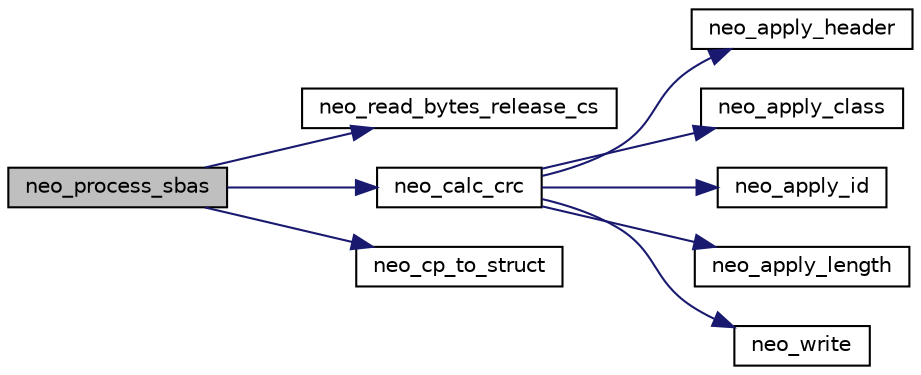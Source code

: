 digraph "neo_process_sbas"
{
  edge [fontname="Helvetica",fontsize="10",labelfontname="Helvetica",labelfontsize="10"];
  node [fontname="Helvetica",fontsize="10",shape=record];
  rankdir="LR";
  Node1 [label="neo_process_sbas",height=0.2,width=0.4,color="black", fillcolor="grey75", style="filled", fontcolor="black"];
  Node1 -> Node2 [color="midnightblue",fontsize="10",style="solid",fontname="Helvetica"];
  Node2 [label="neo_read_bytes_release_cs",height=0.2,width=0.4,color="black", fillcolor="white", style="filled",URL="$group___n_e_o-_m8.html#ga52c2c574c486dc22192a81fa0511c0f6"];
  Node1 -> Node3 [color="midnightblue",fontsize="10",style="solid",fontname="Helvetica"];
  Node3 [label="neo_calc_crc",height=0.2,width=0.4,color="black", fillcolor="white", style="filled",URL="$group___n_e_o-_m8.html#ga07fa3d6c5e9ff5a076ae6a582d5094ca"];
  Node3 -> Node4 [color="midnightblue",fontsize="10",style="solid",fontname="Helvetica"];
  Node4 [label="neo_apply_header",height=0.2,width=0.4,color="black", fillcolor="white", style="filled",URL="$group___n_e_o-_m8.html#ga6925d8844a50b2f5fb050678d8221bd9",tooltip="Low-level packet forming API, header loading. "];
  Node3 -> Node5 [color="midnightblue",fontsize="10",style="solid",fontname="Helvetica"];
  Node5 [label="neo_apply_class",height=0.2,width=0.4,color="black", fillcolor="white", style="filled",URL="$group___n_e_o-_m8.html#ga8fd7a663cae8ffac9d94e62ec4c1f086",tooltip="Low-level packet forming API, class loading. "];
  Node3 -> Node6 [color="midnightblue",fontsize="10",style="solid",fontname="Helvetica"];
  Node6 [label="neo_apply_id",height=0.2,width=0.4,color="black", fillcolor="white", style="filled",URL="$group___n_e_o-_m8.html#gaee8e26c15d0d16b08c337fb24a8a315b",tooltip="Low-level packet forming API, ID loading. "];
  Node3 -> Node7 [color="midnightblue",fontsize="10",style="solid",fontname="Helvetica"];
  Node7 [label="neo_apply_length",height=0.2,width=0.4,color="black", fillcolor="white", style="filled",URL="$group___n_e_o-_m8.html#ga298ba864057ae52e5ce479738f4f8da7",tooltip="Low-level packet forming API, length loading, little-endian. "];
  Node3 -> Node8 [color="midnightblue",fontsize="10",style="solid",fontname="Helvetica"];
  Node8 [label="neo_write",height=0.2,width=0.4,color="black", fillcolor="white", style="filled",URL="$group___n_e_o-_m8.html#gac8a5523a1cd9ad31d85fbf284221f3eb"];
  Node1 -> Node9 [color="midnightblue",fontsize="10",style="solid",fontname="Helvetica"];
  Node9 [label="neo_cp_to_struct",height=0.2,width=0.4,color="black", fillcolor="white", style="filled",URL="$group___n_e_o-_m8.html#gafbf792d5e99d6c48c805bb68c2a860df",tooltip="Copy data from recieved message to struct. "];
}

